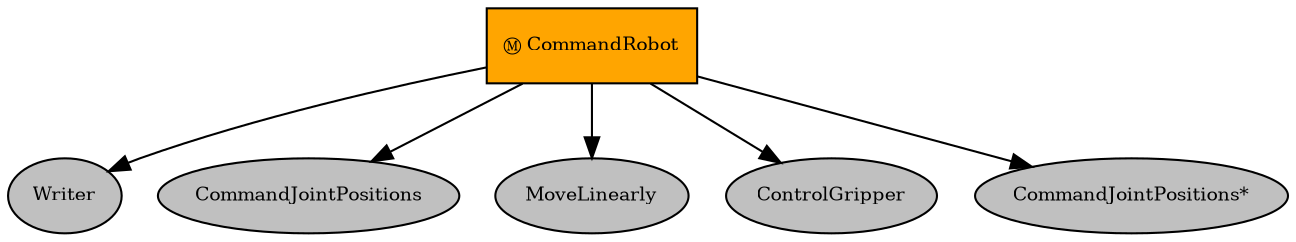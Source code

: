 digraph pastafarianism {
ordering=out;
graph [fontname="times-roman"];
node [fontname="times-roman"];
edge [fontname="times-roman"];
CommandRobot [fillcolor=orange, fontcolor=black, fontsize=9, label="Ⓜ CommandRobot", shape=box, style=filled];
Writer [fillcolor=gray, fontcolor=black, fontsize=9, label=Writer, shape=ellipse, style=filled];
CommandRobot -> Writer;
CommandJointPositions [fillcolor=gray, fontcolor=black, fontsize=9, label=CommandJointPositions, shape=ellipse, style=filled];
CommandRobot -> CommandJointPositions;
MoveLinearly [fillcolor=gray, fontcolor=black, fontsize=9, label=MoveLinearly, shape=ellipse, style=filled];
CommandRobot -> MoveLinearly;
ControlGripper [fillcolor=gray, fontcolor=black, fontsize=9, label=ControlGripper, shape=ellipse, style=filled];
CommandRobot -> ControlGripper;
"CommandJointPositions*" [fillcolor=gray, fontcolor=black, fontsize=9, label="CommandJointPositions*", shape=ellipse, style=filled];
CommandRobot -> "CommandJointPositions*";
}
